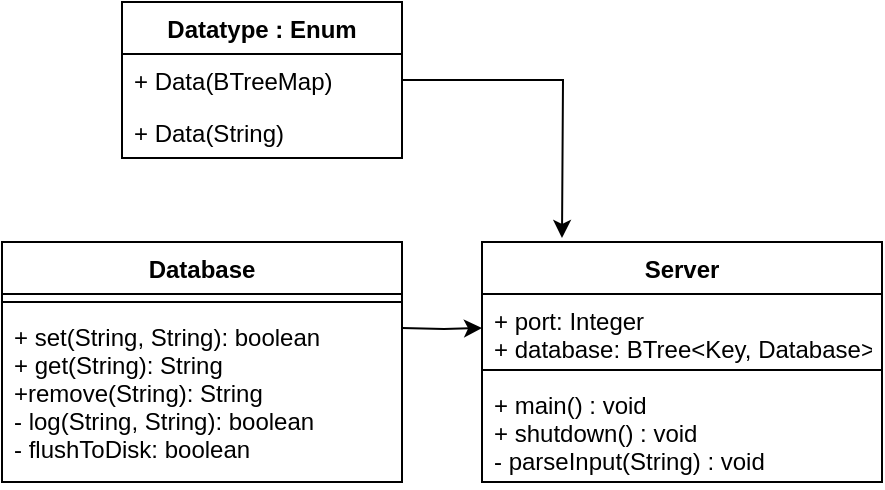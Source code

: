 <mxfile version="12.2.8" type="device" pages="1"><diagram id="ZY-B4_cqrODiKjVwqT0b" name="Page-1"><mxGraphModel dx="1617" dy="832" grid="1" gridSize="10" guides="1" tooltips="1" connect="1" arrows="1" fold="1" page="1" pageScale="1" pageWidth="827" pageHeight="1169" math="0" shadow="0"><root><mxCell id="0"/><mxCell id="1" parent="0"/><mxCell id="l7Z075jayfrywQ1N7cUY-1" value="Database" style="swimlane;fontStyle=1;align=center;verticalAlign=top;childLayout=stackLayout;horizontal=1;startSize=26;horizontalStack=0;resizeParent=1;resizeParentMax=0;resizeLast=0;collapsible=1;marginBottom=0;" parent="1" vertex="1"><mxGeometry x="80" y="200" width="200" height="120" as="geometry"/></mxCell><mxCell id="l7Z075jayfrywQ1N7cUY-3" value="" style="line;strokeWidth=1;fillColor=none;align=left;verticalAlign=middle;spacingTop=-1;spacingLeft=3;spacingRight=3;rotatable=0;labelPosition=right;points=[];portConstraint=eastwest;" parent="l7Z075jayfrywQ1N7cUY-1" vertex="1"><mxGeometry y="26" width="200" height="8" as="geometry"/></mxCell><mxCell id="l7Z075jayfrywQ1N7cUY-4" value="+ set(String, String): boolean&#10;+ get(String): String&#10;+remove(String): String &#10;- log(String, String): boolean&#10;- flushToDisk: boolean" style="text;strokeColor=none;fillColor=none;align=left;verticalAlign=top;spacingLeft=4;spacingRight=4;overflow=hidden;rotatable=0;points=[[0,0.5],[1,0.5]];portConstraint=eastwest;" parent="l7Z075jayfrywQ1N7cUY-1" vertex="1"><mxGeometry y="34" width="200" height="86" as="geometry"/></mxCell><mxCell id="l7Z075jayfrywQ1N7cUY-6" value="Server" style="swimlane;fontStyle=1;align=center;verticalAlign=top;childLayout=stackLayout;horizontal=1;startSize=26;horizontalStack=0;resizeParent=1;resizeParentMax=0;resizeLast=0;collapsible=1;marginBottom=0;" parent="1" vertex="1"><mxGeometry x="320" y="200" width="200" height="120" as="geometry"/></mxCell><mxCell id="l7Z075jayfrywQ1N7cUY-7" value="+ port: Integer&#10;+ database: BTree&lt;Key, Database&gt;" style="text;strokeColor=none;fillColor=none;align=left;verticalAlign=top;spacingLeft=4;spacingRight=4;overflow=hidden;rotatable=0;points=[[0,0.5],[1,0.5]];portConstraint=eastwest;" parent="l7Z075jayfrywQ1N7cUY-6" vertex="1"><mxGeometry y="26" width="200" height="34" as="geometry"/></mxCell><mxCell id="l7Z075jayfrywQ1N7cUY-8" value="" style="line;strokeWidth=1;fillColor=none;align=left;verticalAlign=middle;spacingTop=-1;spacingLeft=3;spacingRight=3;rotatable=0;labelPosition=right;points=[];portConstraint=eastwest;" parent="l7Z075jayfrywQ1N7cUY-6" vertex="1"><mxGeometry y="60" width="200" height="8" as="geometry"/></mxCell><mxCell id="l7Z075jayfrywQ1N7cUY-9" value="+ main() : void&#10;+ shutdown() : void&#10;- parseInput(String) : void" style="text;strokeColor=none;fillColor=none;align=left;verticalAlign=top;spacingLeft=4;spacingRight=4;overflow=hidden;rotatable=0;points=[[0,0.5],[1,0.5]];portConstraint=eastwest;" parent="l7Z075jayfrywQ1N7cUY-6" vertex="1"><mxGeometry y="68" width="200" height="52" as="geometry"/></mxCell><mxCell id="l7Z075jayfrywQ1N7cUY-10" style="edgeStyle=orthogonalEdgeStyle;rounded=0;orthogonalLoop=1;jettySize=auto;html=1;entryX=0;entryY=0.5;entryDx=0;entryDy=0;" parent="1" target="l7Z075jayfrywQ1N7cUY-7" edge="1"><mxGeometry relative="1" as="geometry"><mxPoint x="280" y="243" as="sourcePoint"/></mxGeometry></mxCell><mxCell id="esJ4M5Tju3mRjrQrloIu-5" style="edgeStyle=orthogonalEdgeStyle;rounded=0;orthogonalLoop=1;jettySize=auto;html=1;" edge="1" parent="1" source="esJ4M5Tju3mRjrQrloIu-1"><mxGeometry relative="1" as="geometry"><mxPoint x="360" y="198" as="targetPoint"/></mxGeometry></mxCell><mxCell id="esJ4M5Tju3mRjrQrloIu-1" value="Datatype : Enum" style="swimlane;fontStyle=1;childLayout=stackLayout;horizontal=1;startSize=26;fillColor=none;horizontalStack=0;resizeParent=1;resizeParentMax=0;resizeLast=0;collapsible=1;marginBottom=0;" vertex="1" parent="1"><mxGeometry x="140" y="80" width="140" height="78" as="geometry"/></mxCell><mxCell id="esJ4M5Tju3mRjrQrloIu-2" value="+ Data(BTreeMap)" style="text;strokeColor=none;fillColor=none;align=left;verticalAlign=top;spacingLeft=4;spacingRight=4;overflow=hidden;rotatable=0;points=[[0,0.5],[1,0.5]];portConstraint=eastwest;" vertex="1" parent="esJ4M5Tju3mRjrQrloIu-1"><mxGeometry y="26" width="140" height="26" as="geometry"/></mxCell><mxCell id="esJ4M5Tju3mRjrQrloIu-3" value="+ Data(String)" style="text;strokeColor=none;fillColor=none;align=left;verticalAlign=top;spacingLeft=4;spacingRight=4;overflow=hidden;rotatable=0;points=[[0,0.5],[1,0.5]];portConstraint=eastwest;" vertex="1" parent="esJ4M5Tju3mRjrQrloIu-1"><mxGeometry y="52" width="140" height="26" as="geometry"/></mxCell></root></mxGraphModel></diagram></mxfile>